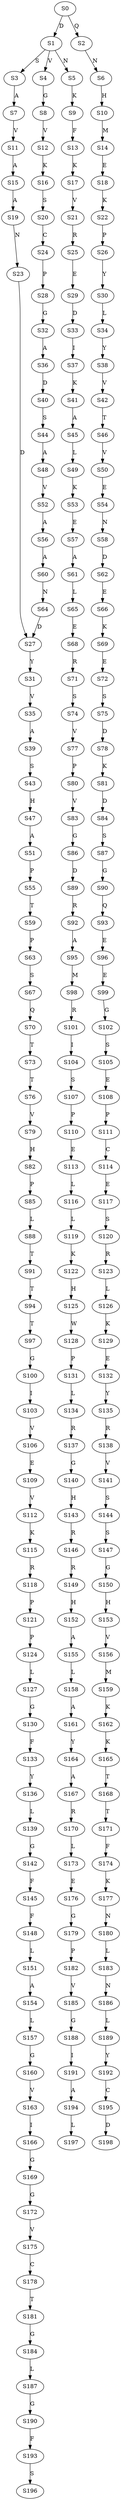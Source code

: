 strict digraph  {
	S0 -> S1 [ label = D ];
	S0 -> S2 [ label = Q ];
	S1 -> S3 [ label = S ];
	S1 -> S4 [ label = V ];
	S1 -> S5 [ label = N ];
	S2 -> S6 [ label = N ];
	S3 -> S7 [ label = A ];
	S4 -> S8 [ label = G ];
	S5 -> S9 [ label = K ];
	S6 -> S10 [ label = H ];
	S7 -> S11 [ label = V ];
	S8 -> S12 [ label = V ];
	S9 -> S13 [ label = F ];
	S10 -> S14 [ label = M ];
	S11 -> S15 [ label = A ];
	S12 -> S16 [ label = K ];
	S13 -> S17 [ label = K ];
	S14 -> S18 [ label = E ];
	S15 -> S19 [ label = A ];
	S16 -> S20 [ label = S ];
	S17 -> S21 [ label = V ];
	S18 -> S22 [ label = K ];
	S19 -> S23 [ label = N ];
	S20 -> S24 [ label = C ];
	S21 -> S25 [ label = R ];
	S22 -> S26 [ label = P ];
	S23 -> S27 [ label = D ];
	S24 -> S28 [ label = P ];
	S25 -> S29 [ label = E ];
	S26 -> S30 [ label = Y ];
	S27 -> S31 [ label = Y ];
	S28 -> S32 [ label = G ];
	S29 -> S33 [ label = D ];
	S30 -> S34 [ label = L ];
	S31 -> S35 [ label = V ];
	S32 -> S36 [ label = A ];
	S33 -> S37 [ label = I ];
	S34 -> S38 [ label = Y ];
	S35 -> S39 [ label = A ];
	S36 -> S40 [ label = D ];
	S37 -> S41 [ label = K ];
	S38 -> S42 [ label = V ];
	S39 -> S43 [ label = S ];
	S40 -> S44 [ label = S ];
	S41 -> S45 [ label = A ];
	S42 -> S46 [ label = T ];
	S43 -> S47 [ label = H ];
	S44 -> S48 [ label = A ];
	S45 -> S49 [ label = L ];
	S46 -> S50 [ label = V ];
	S47 -> S51 [ label = A ];
	S48 -> S52 [ label = V ];
	S49 -> S53 [ label = K ];
	S50 -> S54 [ label = E ];
	S51 -> S55 [ label = P ];
	S52 -> S56 [ label = A ];
	S53 -> S57 [ label = E ];
	S54 -> S58 [ label = N ];
	S55 -> S59 [ label = T ];
	S56 -> S60 [ label = A ];
	S57 -> S61 [ label = A ];
	S58 -> S62 [ label = D ];
	S59 -> S63 [ label = P ];
	S60 -> S64 [ label = N ];
	S61 -> S65 [ label = L ];
	S62 -> S66 [ label = E ];
	S63 -> S67 [ label = S ];
	S64 -> S27 [ label = D ];
	S65 -> S68 [ label = E ];
	S66 -> S69 [ label = K ];
	S67 -> S70 [ label = Q ];
	S68 -> S71 [ label = R ];
	S69 -> S72 [ label = E ];
	S70 -> S73 [ label = T ];
	S71 -> S74 [ label = S ];
	S72 -> S75 [ label = S ];
	S73 -> S76 [ label = T ];
	S74 -> S77 [ label = V ];
	S75 -> S78 [ label = D ];
	S76 -> S79 [ label = V ];
	S77 -> S80 [ label = P ];
	S78 -> S81 [ label = K ];
	S79 -> S82 [ label = H ];
	S80 -> S83 [ label = V ];
	S81 -> S84 [ label = D ];
	S82 -> S85 [ label = P ];
	S83 -> S86 [ label = G ];
	S84 -> S87 [ label = S ];
	S85 -> S88 [ label = L ];
	S86 -> S89 [ label = D ];
	S87 -> S90 [ label = G ];
	S88 -> S91 [ label = T ];
	S89 -> S92 [ label = R ];
	S90 -> S93 [ label = Q ];
	S91 -> S94 [ label = T ];
	S92 -> S95 [ label = A ];
	S93 -> S96 [ label = E ];
	S94 -> S97 [ label = T ];
	S95 -> S98 [ label = M ];
	S96 -> S99 [ label = E ];
	S97 -> S100 [ label = G ];
	S98 -> S101 [ label = R ];
	S99 -> S102 [ label = G ];
	S100 -> S103 [ label = I ];
	S101 -> S104 [ label = I ];
	S102 -> S105 [ label = S ];
	S103 -> S106 [ label = V ];
	S104 -> S107 [ label = S ];
	S105 -> S108 [ label = E ];
	S106 -> S109 [ label = E ];
	S107 -> S110 [ label = P ];
	S108 -> S111 [ label = P ];
	S109 -> S112 [ label = V ];
	S110 -> S113 [ label = E ];
	S111 -> S114 [ label = C ];
	S112 -> S115 [ label = K ];
	S113 -> S116 [ label = L ];
	S114 -> S117 [ label = E ];
	S115 -> S118 [ label = R ];
	S116 -> S119 [ label = L ];
	S117 -> S120 [ label = S ];
	S118 -> S121 [ label = P ];
	S119 -> S122 [ label = K ];
	S120 -> S123 [ label = R ];
	S121 -> S124 [ label = P ];
	S122 -> S125 [ label = H ];
	S123 -> S126 [ label = L ];
	S124 -> S127 [ label = L ];
	S125 -> S128 [ label = W ];
	S126 -> S129 [ label = K ];
	S127 -> S130 [ label = G ];
	S128 -> S131 [ label = P ];
	S129 -> S132 [ label = E ];
	S130 -> S133 [ label = F ];
	S131 -> S134 [ label = L ];
	S132 -> S135 [ label = Y ];
	S133 -> S136 [ label = Y ];
	S134 -> S137 [ label = R ];
	S135 -> S138 [ label = R ];
	S136 -> S139 [ label = L ];
	S137 -> S140 [ label = G ];
	S138 -> S141 [ label = V ];
	S139 -> S142 [ label = G ];
	S140 -> S143 [ label = H ];
	S141 -> S144 [ label = S ];
	S142 -> S145 [ label = F ];
	S143 -> S146 [ label = R ];
	S144 -> S147 [ label = S ];
	S145 -> S148 [ label = F ];
	S146 -> S149 [ label = R ];
	S147 -> S150 [ label = G ];
	S148 -> S151 [ label = L ];
	S149 -> S152 [ label = H ];
	S150 -> S153 [ label = H ];
	S151 -> S154 [ label = A ];
	S152 -> S155 [ label = A ];
	S153 -> S156 [ label = V ];
	S154 -> S157 [ label = L ];
	S155 -> S158 [ label = L ];
	S156 -> S159 [ label = M ];
	S157 -> S160 [ label = G ];
	S158 -> S161 [ label = A ];
	S159 -> S162 [ label = K ];
	S160 -> S163 [ label = V ];
	S161 -> S164 [ label = Y ];
	S162 -> S165 [ label = K ];
	S163 -> S166 [ label = I ];
	S164 -> S167 [ label = A ];
	S165 -> S168 [ label = T ];
	S166 -> S169 [ label = G ];
	S167 -> S170 [ label = R ];
	S168 -> S171 [ label = T ];
	S169 -> S172 [ label = G ];
	S170 -> S173 [ label = L ];
	S171 -> S174 [ label = F ];
	S172 -> S175 [ label = V ];
	S173 -> S176 [ label = E ];
	S174 -> S177 [ label = K ];
	S175 -> S178 [ label = C ];
	S176 -> S179 [ label = G ];
	S177 -> S180 [ label = N ];
	S178 -> S181 [ label = T ];
	S179 -> S182 [ label = P ];
	S180 -> S183 [ label = L ];
	S181 -> S184 [ label = G ];
	S182 -> S185 [ label = V ];
	S183 -> S186 [ label = N ];
	S184 -> S187 [ label = L ];
	S185 -> S188 [ label = G ];
	S186 -> S189 [ label = L ];
	S187 -> S190 [ label = G ];
	S188 -> S191 [ label = I ];
	S189 -> S192 [ label = Y ];
	S190 -> S193 [ label = F ];
	S191 -> S194 [ label = A ];
	S192 -> S195 [ label = C ];
	S193 -> S196 [ label = S ];
	S194 -> S197 [ label = L ];
	S195 -> S198 [ label = D ];
}
